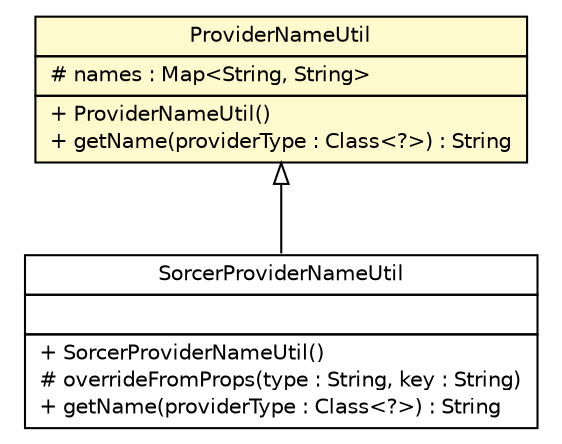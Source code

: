 #!/usr/local/bin/dot
#
# Class diagram 
# Generated by UMLGraph version R5_6 (http://www.umlgraph.org/)
#

digraph G {
	edge [fontname="Helvetica",fontsize=10,labelfontname="Helvetica",labelfontsize=10];
	node [fontname="Helvetica",fontsize=10,shape=plaintext];
	nodesep=0.25;
	ranksep=0.5;
	// sorcer.util.SorcerProviderNameUtil
	c257397 [label=<<table title="sorcer.util.SorcerProviderNameUtil" border="0" cellborder="1" cellspacing="0" cellpadding="2" port="p" href="./SorcerProviderNameUtil.html">
		<tr><td><table border="0" cellspacing="0" cellpadding="1">
<tr><td align="center" balign="center"> SorcerProviderNameUtil </td></tr>
		</table></td></tr>
		<tr><td><table border="0" cellspacing="0" cellpadding="1">
<tr><td align="left" balign="left">  </td></tr>
		</table></td></tr>
		<tr><td><table border="0" cellspacing="0" cellpadding="1">
<tr><td align="left" balign="left"> + SorcerProviderNameUtil() </td></tr>
<tr><td align="left" balign="left"> # overrideFromProps(type : String, key : String) </td></tr>
<tr><td align="left" balign="left"> + getName(providerType : Class&lt;?&gt;) : String </td></tr>
		</table></td></tr>
		</table>>, URL="./SorcerProviderNameUtil.html", fontname="Helvetica", fontcolor="black", fontsize=10.0];
	// sorcer.util.ProviderNameUtil
	c257410 [label=<<table title="sorcer.util.ProviderNameUtil" border="0" cellborder="1" cellspacing="0" cellpadding="2" port="p" bgcolor="lemonChiffon" href="./ProviderNameUtil.html">
		<tr><td><table border="0" cellspacing="0" cellpadding="1">
<tr><td align="center" balign="center"> ProviderNameUtil </td></tr>
		</table></td></tr>
		<tr><td><table border="0" cellspacing="0" cellpadding="1">
<tr><td align="left" balign="left"> # names : Map&lt;String, String&gt; </td></tr>
		</table></td></tr>
		<tr><td><table border="0" cellspacing="0" cellpadding="1">
<tr><td align="left" balign="left"> + ProviderNameUtil() </td></tr>
<tr><td align="left" balign="left"> + getName(providerType : Class&lt;?&gt;) : String </td></tr>
		</table></td></tr>
		</table>>, URL="./ProviderNameUtil.html", fontname="Helvetica", fontcolor="black", fontsize=10.0];
	//sorcer.util.SorcerProviderNameUtil extends sorcer.util.ProviderNameUtil
	c257410:p -> c257397:p [dir=back,arrowtail=empty];
}


